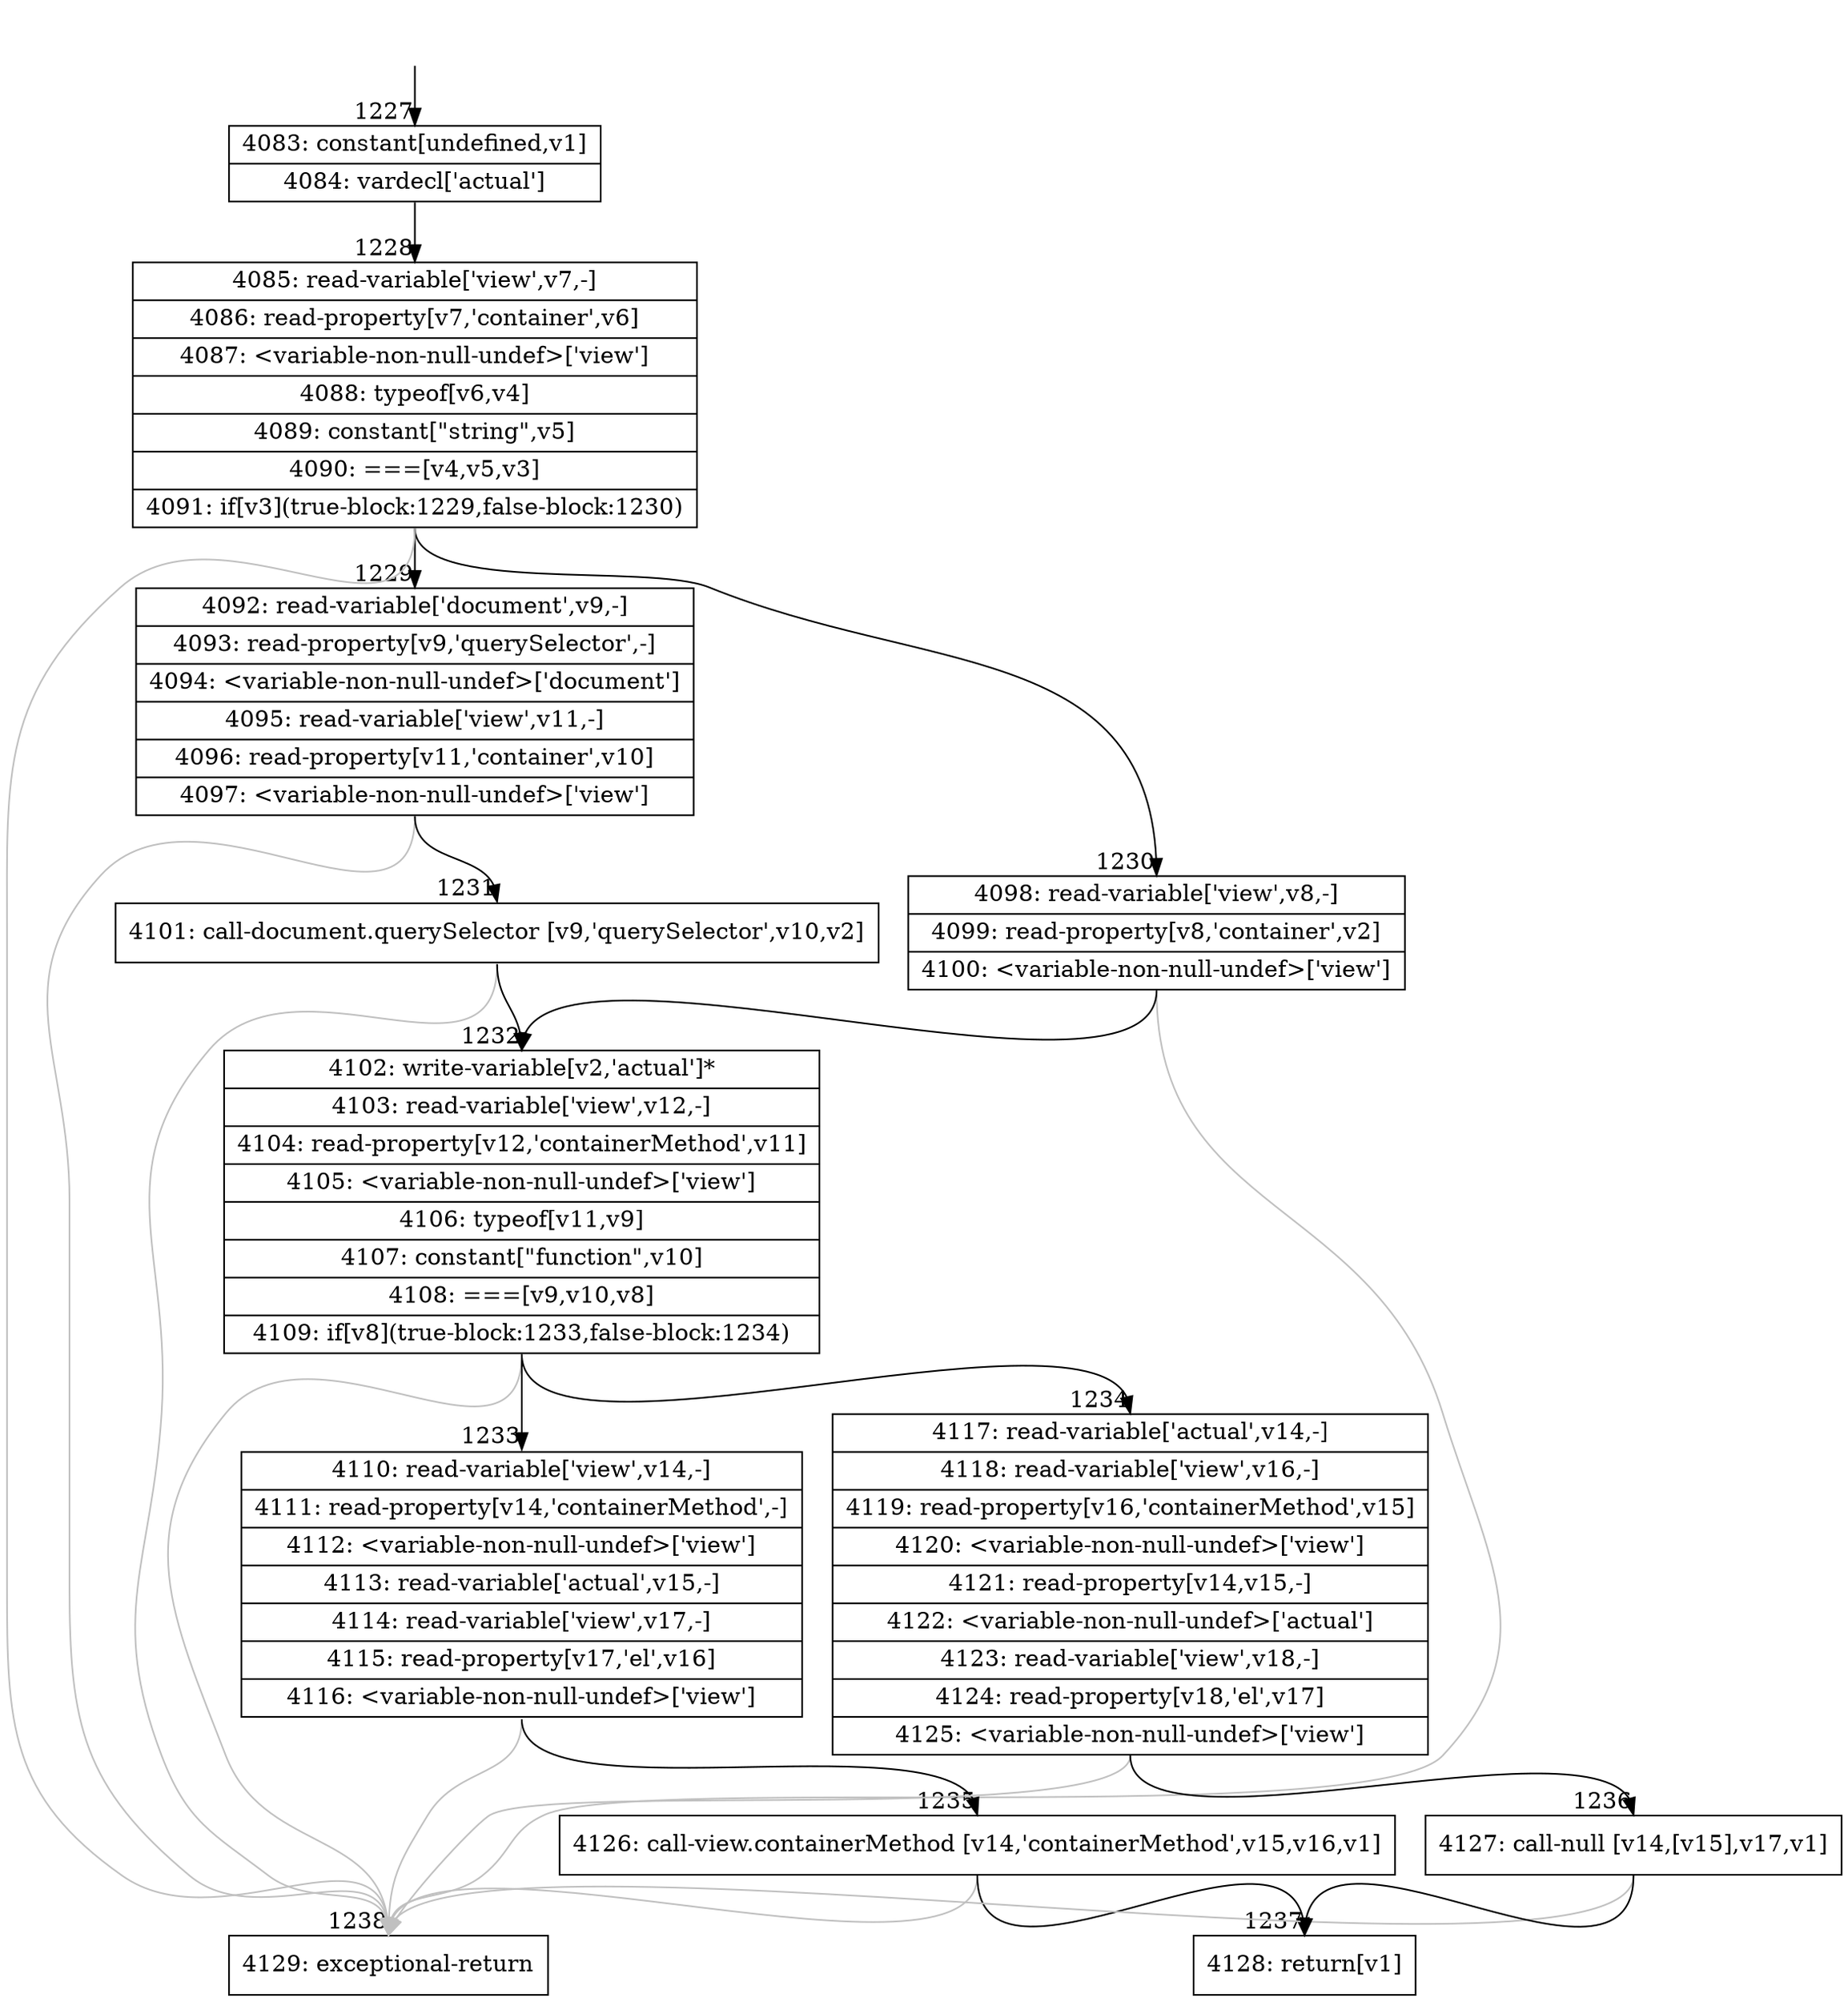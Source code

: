 digraph {
rankdir="TD"
BB_entry111[shape=none,label=""];
BB_entry111 -> BB1227 [tailport=s, headport=n, headlabel="    1227"]
BB1227 [shape=record label="{4083: constant[undefined,v1]|4084: vardecl['actual']}" ] 
BB1227 -> BB1228 [tailport=s, headport=n, headlabel="      1228"]
BB1228 [shape=record label="{4085: read-variable['view',v7,-]|4086: read-property[v7,'container',v6]|4087: \<variable-non-null-undef\>['view']|4088: typeof[v6,v4]|4089: constant[\"string\",v5]|4090: ===[v4,v5,v3]|4091: if[v3](true-block:1229,false-block:1230)}" ] 
BB1228 -> BB1229 [tailport=s, headport=n, headlabel="      1229"]
BB1228 -> BB1230 [tailport=s, headport=n, headlabel="      1230"]
BB1228 -> BB1238 [tailport=s, headport=n, color=gray, headlabel="      1238"]
BB1229 [shape=record label="{4092: read-variable['document',v9,-]|4093: read-property[v9,'querySelector',-]|4094: \<variable-non-null-undef\>['document']|4095: read-variable['view',v11,-]|4096: read-property[v11,'container',v10]|4097: \<variable-non-null-undef\>['view']}" ] 
BB1229 -> BB1231 [tailport=s, headport=n, headlabel="      1231"]
BB1229 -> BB1238 [tailport=s, headport=n, color=gray]
BB1230 [shape=record label="{4098: read-variable['view',v8,-]|4099: read-property[v8,'container',v2]|4100: \<variable-non-null-undef\>['view']}" ] 
BB1230 -> BB1232 [tailport=s, headport=n, headlabel="      1232"]
BB1230 -> BB1238 [tailport=s, headport=n, color=gray]
BB1231 [shape=record label="{4101: call-document.querySelector [v9,'querySelector',v10,v2]}" ] 
BB1231 -> BB1232 [tailport=s, headport=n]
BB1231 -> BB1238 [tailport=s, headport=n, color=gray]
BB1232 [shape=record label="{4102: write-variable[v2,'actual']*|4103: read-variable['view',v12,-]|4104: read-property[v12,'containerMethod',v11]|4105: \<variable-non-null-undef\>['view']|4106: typeof[v11,v9]|4107: constant[\"function\",v10]|4108: ===[v9,v10,v8]|4109: if[v8](true-block:1233,false-block:1234)}" ] 
BB1232 -> BB1233 [tailport=s, headport=n, headlabel="      1233"]
BB1232 -> BB1234 [tailport=s, headport=n, headlabel="      1234"]
BB1232 -> BB1238 [tailport=s, headport=n, color=gray]
BB1233 [shape=record label="{4110: read-variable['view',v14,-]|4111: read-property[v14,'containerMethod',-]|4112: \<variable-non-null-undef\>['view']|4113: read-variable['actual',v15,-]|4114: read-variable['view',v17,-]|4115: read-property[v17,'el',v16]|4116: \<variable-non-null-undef\>['view']}" ] 
BB1233 -> BB1235 [tailport=s, headport=n, headlabel="      1235"]
BB1233 -> BB1238 [tailport=s, headport=n, color=gray]
BB1234 [shape=record label="{4117: read-variable['actual',v14,-]|4118: read-variable['view',v16,-]|4119: read-property[v16,'containerMethod',v15]|4120: \<variable-non-null-undef\>['view']|4121: read-property[v14,v15,-]|4122: \<variable-non-null-undef\>['actual']|4123: read-variable['view',v18,-]|4124: read-property[v18,'el',v17]|4125: \<variable-non-null-undef\>['view']}" ] 
BB1234 -> BB1236 [tailport=s, headport=n, headlabel="      1236"]
BB1234 -> BB1238 [tailport=s, headport=n, color=gray]
BB1235 [shape=record label="{4126: call-view.containerMethod [v14,'containerMethod',v15,v16,v1]}" ] 
BB1235 -> BB1237 [tailport=s, headport=n, headlabel="      1237"]
BB1235 -> BB1238 [tailport=s, headport=n, color=gray]
BB1236 [shape=record label="{4127: call-null [v14,[v15],v17,v1]}" ] 
BB1236 -> BB1237 [tailport=s, headport=n]
BB1236 -> BB1238 [tailport=s, headport=n, color=gray]
BB1237 [shape=record label="{4128: return[v1]}" ] 
BB1238 [shape=record label="{4129: exceptional-return}" ] 
//#$~ 1113
}
